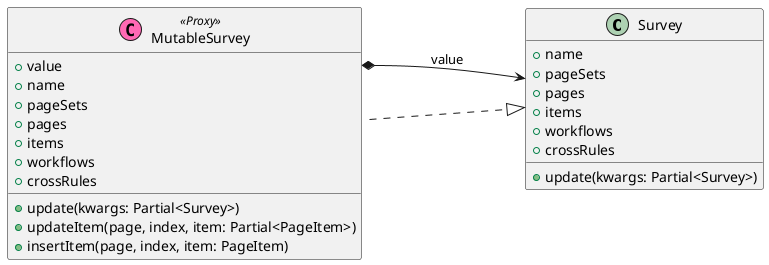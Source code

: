 @startuml mutation
class Survey {
  +name
  +pageSets
  +pages
  +items
  +workflows
  +crossRules
  +update(kwargs: Partial<Survey>)
}

class MutableSurvey <<(C, HotPink) Proxy>> {
  +value
  +name
  +pageSets
  +pages
  +items
  +workflows
  +crossRules
  +update(kwargs: Partial<Survey>)
  +updateItem(page, index, item: Partial<PageItem>)
  +insertItem(page, index, item: PageItem)
}

left to right direction
MutableSurvey::value *---> Survey : value
MutableSurvey ...|> Survey
@enduml

@startuml proxy
class Survey {
  +name
  +pageSets
  +pages
  +items
  +workflows
  +crossRules
  +update()
}

class MutableSurvey <<(C, HotPink) Proxy>> {
  +value
  +name
  +pageSets
  +pages
  +items
  +workflows
  +crossRules
  +update()
  +updateItem()
  +insertItem()
}

left to right direction
MutableSurvey::name ..> Survey::name
MutableSurvey::pageSets ..> Survey::pageSets
MutableSurvey::pages ..> Survey::pages
MutableSurvey::items ..> Survey::items
MutableSurvey::workflows ..> Survey::workflows
MutableSurvey::crossRules ..> Survey::crossRules
MutableSurvey::update ..> Survey::update
MutableSurvey::update .[dotted].> MutableSurvey::value
MutableSurvey::updateItem .[dotted].> MutableSurvey::value
MutableSurvey::insertItem .[dotted].> MutableSurvey::value
@enduml